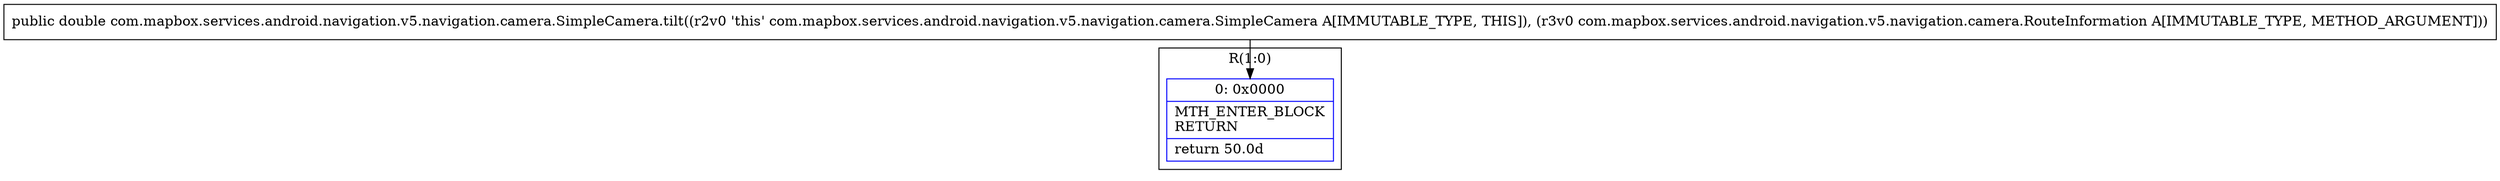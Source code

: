 digraph "CFG forcom.mapbox.services.android.navigation.v5.navigation.camera.SimpleCamera.tilt(Lcom\/mapbox\/services\/android\/navigation\/v5\/navigation\/camera\/RouteInformation;)D" {
subgraph cluster_Region_1578766652 {
label = "R(1:0)";
node [shape=record,color=blue];
Node_0 [shape=record,label="{0\:\ 0x0000|MTH_ENTER_BLOCK\lRETURN\l|return 50.0d\l}"];
}
MethodNode[shape=record,label="{public double com.mapbox.services.android.navigation.v5.navigation.camera.SimpleCamera.tilt((r2v0 'this' com.mapbox.services.android.navigation.v5.navigation.camera.SimpleCamera A[IMMUTABLE_TYPE, THIS]), (r3v0 com.mapbox.services.android.navigation.v5.navigation.camera.RouteInformation A[IMMUTABLE_TYPE, METHOD_ARGUMENT])) }"];
MethodNode -> Node_0;
}

